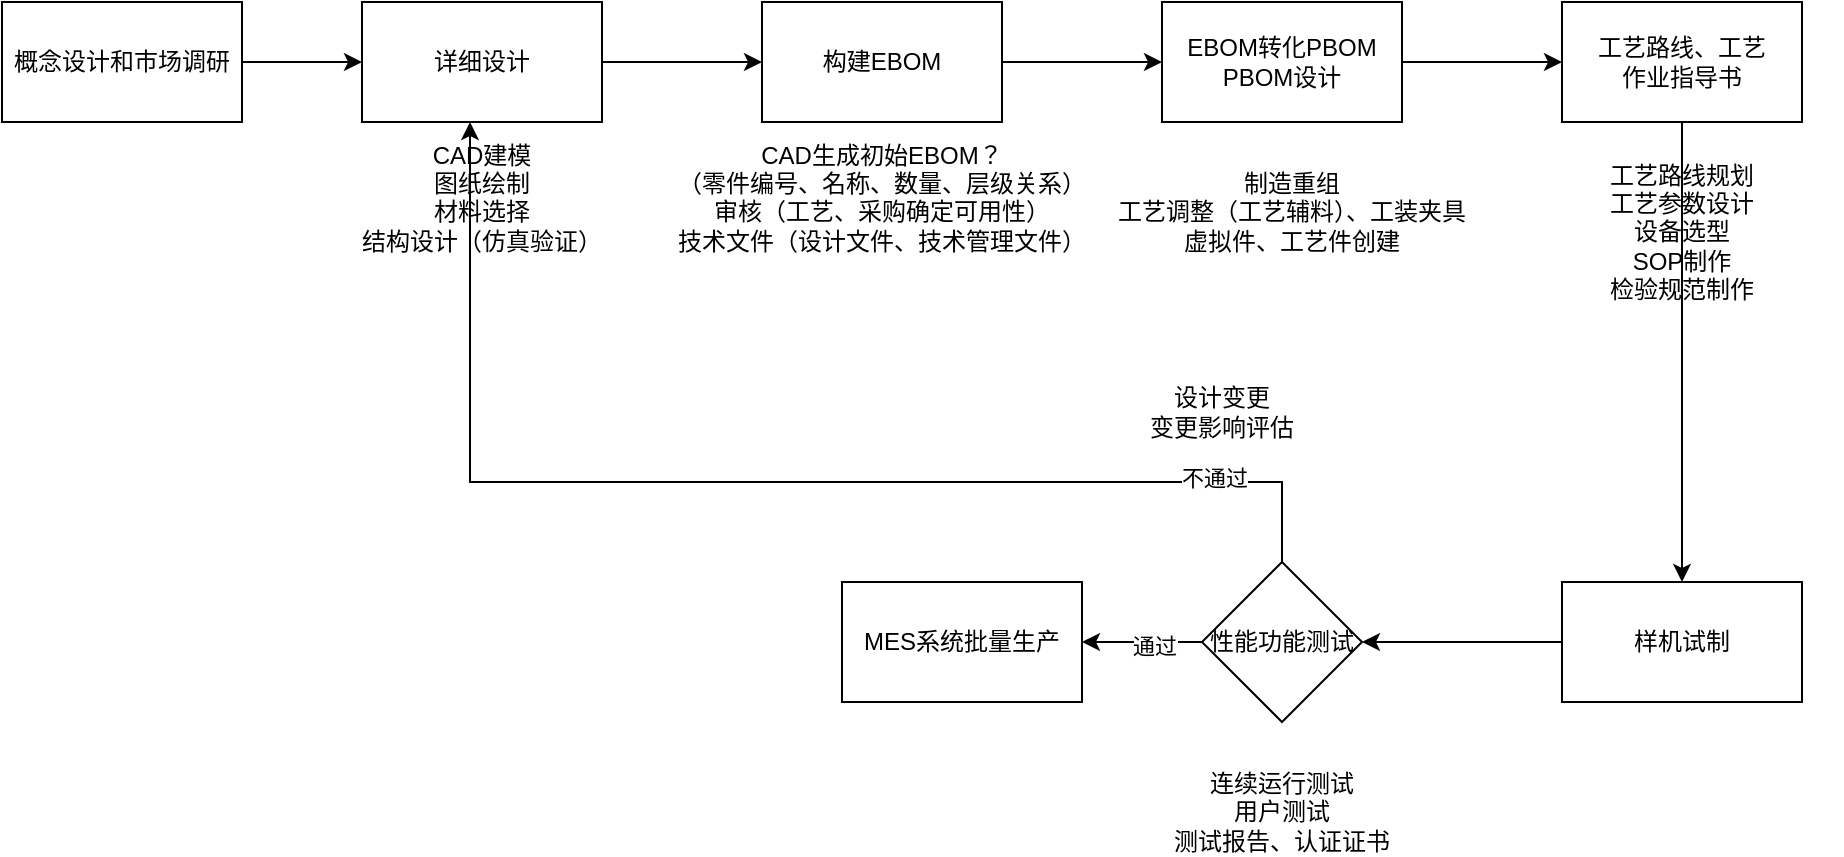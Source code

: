 <mxfile version="27.1.4">
  <diagram id="kgpKYQtTHZ0yAKxKKP6v" name="Page-1">
    <mxGraphModel dx="1281" dy="623" grid="1" gridSize="10" guides="1" tooltips="1" connect="1" arrows="1" fold="1" page="1" pageScale="1" pageWidth="850" pageHeight="1100" math="0" shadow="0">
      <root>
        <mxCell id="0" />
        <mxCell id="1" parent="0" />
        <mxCell id="0W0XDRW_tP-_jsXK928k-3" value="" style="edgeStyle=orthogonalEdgeStyle;rounded=0;orthogonalLoop=1;jettySize=auto;html=1;" parent="1" source="0W0XDRW_tP-_jsXK928k-1" target="0W0XDRW_tP-_jsXK928k-2" edge="1">
          <mxGeometry relative="1" as="geometry" />
        </mxCell>
        <mxCell id="0W0XDRW_tP-_jsXK928k-1" value="详细设计" style="rounded=0;whiteSpace=wrap;html=1;" parent="1" vertex="1">
          <mxGeometry x="240" y="120" width="120" height="60" as="geometry" />
        </mxCell>
        <mxCell id="0W0XDRW_tP-_jsXK928k-8" value="" style="edgeStyle=orthogonalEdgeStyle;rounded=0;orthogonalLoop=1;jettySize=auto;html=1;" parent="1" source="0W0XDRW_tP-_jsXK928k-2" target="0W0XDRW_tP-_jsXK928k-7" edge="1">
          <mxGeometry relative="1" as="geometry" />
        </mxCell>
        <mxCell id="0W0XDRW_tP-_jsXK928k-2" value="构建EBOM" style="rounded=0;whiteSpace=wrap;html=1;" parent="1" vertex="1">
          <mxGeometry x="440" y="120" width="120" height="60" as="geometry" />
        </mxCell>
        <mxCell id="0W0XDRW_tP-_jsXK928k-4" value="CAD建模&lt;br&gt;图纸绘制&lt;br&gt;材料选择&lt;br&gt;结构设计（仿真验证）&lt;div&gt;&lt;br&gt;&lt;/div&gt;" style="text;html=1;align=center;verticalAlign=middle;whiteSpace=wrap;rounded=0;" parent="1" vertex="1">
          <mxGeometry x="220" y="210" width="160" height="30" as="geometry" />
        </mxCell>
        <mxCell id="0W0XDRW_tP-_jsXK928k-6" style="edgeStyle=orthogonalEdgeStyle;rounded=0;orthogonalLoop=1;jettySize=auto;html=1;" parent="1" source="0W0XDRW_tP-_jsXK928k-5" target="0W0XDRW_tP-_jsXK928k-1" edge="1">
          <mxGeometry relative="1" as="geometry" />
        </mxCell>
        <mxCell id="0W0XDRW_tP-_jsXK928k-5" value="概念设计和市场调研" style="rounded=0;whiteSpace=wrap;html=1;" parent="1" vertex="1">
          <mxGeometry x="60" y="120" width="120" height="60" as="geometry" />
        </mxCell>
        <mxCell id="0W0XDRW_tP-_jsXK928k-14" value="" style="edgeStyle=orthogonalEdgeStyle;rounded=0;orthogonalLoop=1;jettySize=auto;html=1;" parent="1" source="0W0XDRW_tP-_jsXK928k-7" target="0W0XDRW_tP-_jsXK928k-13" edge="1">
          <mxGeometry relative="1" as="geometry" />
        </mxCell>
        <mxCell id="0W0XDRW_tP-_jsXK928k-7" value="EBOM转化PBOM&lt;br&gt;PBOM设计" style="whiteSpace=wrap;html=1;rounded=0;" parent="1" vertex="1">
          <mxGeometry x="640" y="120" width="120" height="60" as="geometry" />
        </mxCell>
        <mxCell id="0W0XDRW_tP-_jsXK928k-9" value="CAD生成初始EBOM？&lt;br&gt;（零件编号、名称、数量、层级关系）&lt;br&gt;审核（工艺、采购确定可用性）&lt;br&gt;技术文件（设计文件、技术管理文件）&lt;br&gt;&lt;div&gt;&lt;div&gt;&lt;br&gt;&lt;/div&gt;&lt;/div&gt;" style="text;html=1;align=center;verticalAlign=middle;whiteSpace=wrap;rounded=0;" parent="1" vertex="1">
          <mxGeometry x="385" y="210" width="230" height="30" as="geometry" />
        </mxCell>
        <mxCell id="0W0XDRW_tP-_jsXK928k-10" value="制造重组&lt;br&gt;工艺调整（工艺辅料）、工装夹具&lt;br&gt;&lt;div&gt;虚拟件、工艺件创建&lt;/div&gt;" style="text;html=1;align=center;verticalAlign=middle;whiteSpace=wrap;rounded=0;" parent="1" vertex="1">
          <mxGeometry x="610" y="210" width="190" height="30" as="geometry" />
        </mxCell>
        <mxCell id="0W0XDRW_tP-_jsXK928k-16" value="" style="edgeStyle=orthogonalEdgeStyle;rounded=0;orthogonalLoop=1;jettySize=auto;html=1;" parent="1" source="0W0XDRW_tP-_jsXK928k-13" target="0W0XDRW_tP-_jsXK928k-15" edge="1">
          <mxGeometry relative="1" as="geometry" />
        </mxCell>
        <mxCell id="0W0XDRW_tP-_jsXK928k-13" value="工艺路线、工艺&lt;br&gt;作业指导书" style="whiteSpace=wrap;html=1;rounded=0;" parent="1" vertex="1">
          <mxGeometry x="840" y="120" width="120" height="60" as="geometry" />
        </mxCell>
        <mxCell id="0W0XDRW_tP-_jsXK928k-18" value="" style="edgeStyle=orthogonalEdgeStyle;rounded=0;orthogonalLoop=1;jettySize=auto;html=1;" parent="1" source="0W0XDRW_tP-_jsXK928k-15" target="0W0XDRW_tP-_jsXK928k-17" edge="1">
          <mxGeometry relative="1" as="geometry" />
        </mxCell>
        <mxCell id="0W0XDRW_tP-_jsXK928k-15" value="样机试制" style="whiteSpace=wrap;html=1;rounded=0;" parent="1" vertex="1">
          <mxGeometry x="840" y="410" width="120" height="60" as="geometry" />
        </mxCell>
        <mxCell id="0W0XDRW_tP-_jsXK928k-20" value="" style="edgeStyle=orthogonalEdgeStyle;rounded=0;orthogonalLoop=1;jettySize=auto;html=1;" parent="1" source="0W0XDRW_tP-_jsXK928k-17" target="0W0XDRW_tP-_jsXK928k-19" edge="1">
          <mxGeometry relative="1" as="geometry" />
        </mxCell>
        <mxCell id="0W0XDRW_tP-_jsXK928k-22" value="通过" style="edgeLabel;html=1;align=center;verticalAlign=middle;resizable=0;points=[];" parent="0W0XDRW_tP-_jsXK928k-20" vertex="1" connectable="0">
          <mxGeometry x="-0.2" y="2" relative="1" as="geometry">
            <mxPoint as="offset" />
          </mxGeometry>
        </mxCell>
        <mxCell id="0W0XDRW_tP-_jsXK928k-17" value="性能功能测试" style="rhombus;whiteSpace=wrap;html=1;rounded=0;" parent="1" vertex="1">
          <mxGeometry x="660" y="400" width="80" height="80" as="geometry" />
        </mxCell>
        <mxCell id="0W0XDRW_tP-_jsXK928k-19" value="MES系统批量生产" style="whiteSpace=wrap;html=1;rounded=0;" parent="1" vertex="1">
          <mxGeometry x="480" y="410" width="120" height="60" as="geometry" />
        </mxCell>
        <mxCell id="0W0XDRW_tP-_jsXK928k-21" style="edgeStyle=orthogonalEdgeStyle;rounded=0;orthogonalLoop=1;jettySize=auto;html=1;entryX=0.45;entryY=1;entryDx=0;entryDy=0;entryPerimeter=0;" parent="1" source="0W0XDRW_tP-_jsXK928k-17" target="0W0XDRW_tP-_jsXK928k-1" edge="1">
          <mxGeometry relative="1" as="geometry">
            <Array as="points">
              <mxPoint x="700" y="360" />
              <mxPoint x="294" y="360" />
            </Array>
          </mxGeometry>
        </mxCell>
        <mxCell id="0W0XDRW_tP-_jsXK928k-23" value="不通过" style="edgeLabel;html=1;align=center;verticalAlign=middle;resizable=0;points=[];" parent="0W0XDRW_tP-_jsXK928k-21" vertex="1" connectable="0">
          <mxGeometry x="-0.764" y="-2" relative="1" as="geometry">
            <mxPoint as="offset" />
          </mxGeometry>
        </mxCell>
        <mxCell id="0W0XDRW_tP-_jsXK928k-24" value="&lt;div&gt;设计变更&lt;br&gt;变更影响评估&lt;/div&gt;" style="text;html=1;align=center;verticalAlign=middle;whiteSpace=wrap;rounded=0;" parent="1" vertex="1">
          <mxGeometry x="590" y="310" width="160" height="30" as="geometry" />
        </mxCell>
        <mxCell id="0W0XDRW_tP-_jsXK928k-25" value="&lt;div&gt;连续运行测试&lt;br&gt;用户测试&lt;br&gt;测试报告、认证证书&lt;/div&gt;" style="text;html=1;align=center;verticalAlign=middle;whiteSpace=wrap;rounded=0;" parent="1" vertex="1">
          <mxGeometry x="620" y="510" width="160" height="30" as="geometry" />
        </mxCell>
        <mxCell id="0W0XDRW_tP-_jsXK928k-26" value="工艺路线规划&lt;br&gt;工艺参数设计&lt;br&gt;设备选型&lt;br&gt;SOP制作&lt;br&gt;检验规范制作" style="text;html=1;align=center;verticalAlign=middle;whiteSpace=wrap;rounded=0;" parent="1" vertex="1">
          <mxGeometry x="820" y="220" width="160" height="30" as="geometry" />
        </mxCell>
      </root>
    </mxGraphModel>
  </diagram>
</mxfile>
